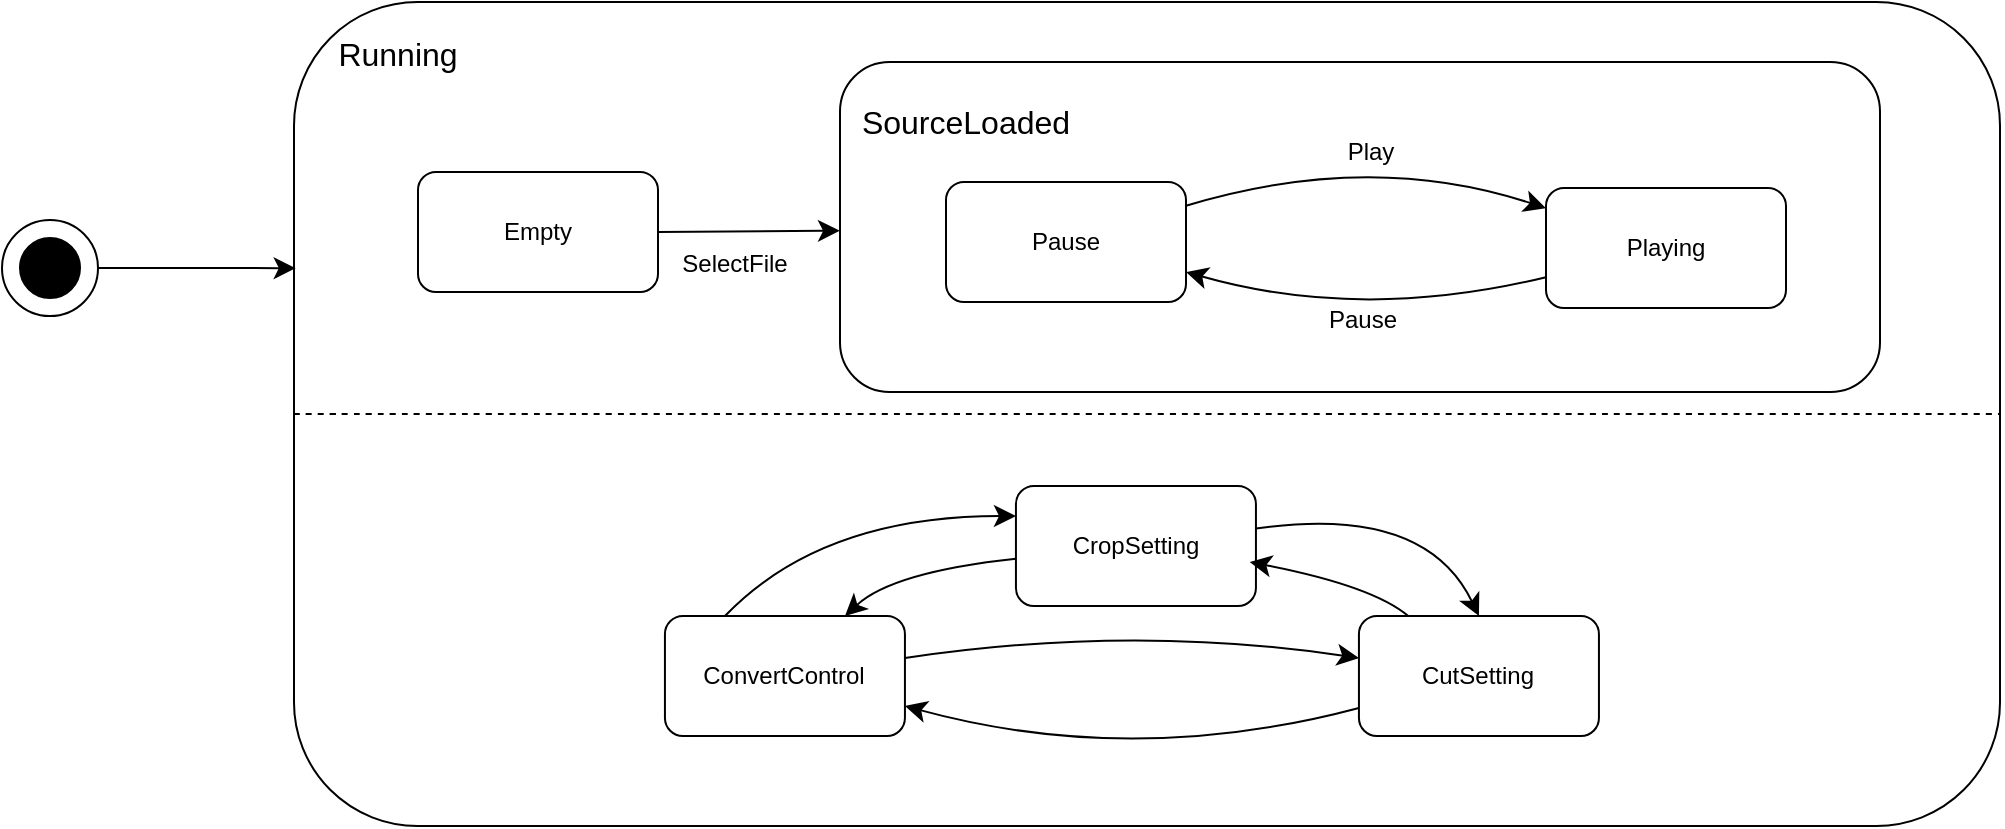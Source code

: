<mxfile version="24.0.1" type="device">
  <diagram name="ページ1" id="dcUX0jezCpNMTET4Tz9z">
    <mxGraphModel dx="1843" dy="1459" grid="0" gridSize="10" guides="1" tooltips="1" connect="1" arrows="1" fold="1" page="0" pageScale="1" pageWidth="827" pageHeight="1169" math="0" shadow="0">
      <root>
        <mxCell id="0" />
        <mxCell id="1" parent="0" />
        <mxCell id="JS2PPivTtY6yNMAOJMiy-23" value="" style="rounded=1;whiteSpace=wrap;html=1;" vertex="1" parent="1">
          <mxGeometry x="-155.0" y="-293" width="853" height="412" as="geometry" />
        </mxCell>
        <mxCell id="JS2PPivTtY6yNMAOJMiy-24" style="edgeStyle=none;curved=1;rounded=0;orthogonalLoop=1;jettySize=auto;html=1;exitX=1;exitY=0.5;exitDx=0;exitDy=0;fontSize=12;startSize=8;endSize=8;" edge="1" parent="1" source="JS2PPivTtY6yNMAOJMiy-2" target="JS2PPivTtY6yNMAOJMiy-3">
          <mxGeometry relative="1" as="geometry" />
        </mxCell>
        <mxCell id="JS2PPivTtY6yNMAOJMiy-25" value="SelectFile" style="edgeLabel;html=1;align=center;verticalAlign=middle;resizable=0;points=[];fontSize=12;" vertex="1" connectable="0" parent="JS2PPivTtY6yNMAOJMiy-24">
          <mxGeometry x="0.332" y="-3" relative="1" as="geometry">
            <mxPoint x="-23" y="13" as="offset" />
          </mxGeometry>
        </mxCell>
        <mxCell id="JS2PPivTtY6yNMAOJMiy-2" value="Empty" style="rounded=1;whiteSpace=wrap;html=1;" vertex="1" parent="1">
          <mxGeometry x="-93" y="-208" width="120" height="60" as="geometry" />
        </mxCell>
        <mxCell id="JS2PPivTtY6yNMAOJMiy-3" value="" style="rounded=1;whiteSpace=wrap;html=1;" vertex="1" parent="1">
          <mxGeometry x="118.0" y="-263" width="520" height="165" as="geometry" />
        </mxCell>
        <mxCell id="JS2PPivTtY6yNMAOJMiy-16" style="edgeStyle=none;curved=1;rounded=0;orthogonalLoop=1;jettySize=auto;html=1;entryX=0;entryY=0.25;entryDx=0;entryDy=0;fontSize=12;startSize=8;endSize=8;exitX=0.25;exitY=0;exitDx=0;exitDy=0;" edge="1" parent="1" source="JS2PPivTtY6yNMAOJMiy-4" target="JS2PPivTtY6yNMAOJMiy-6">
          <mxGeometry relative="1" as="geometry">
            <Array as="points">
              <mxPoint x="108.47" y="-36" />
            </Array>
          </mxGeometry>
        </mxCell>
        <mxCell id="JS2PPivTtY6yNMAOJMiy-19" style="edgeStyle=none;curved=1;rounded=0;orthogonalLoop=1;jettySize=auto;html=1;fontSize=12;startSize=8;endSize=8;" edge="1" parent="1" source="JS2PPivTtY6yNMAOJMiy-4" target="JS2PPivTtY6yNMAOJMiy-7">
          <mxGeometry relative="1" as="geometry">
            <Array as="points">
              <mxPoint x="263.47" y="18" />
            </Array>
          </mxGeometry>
        </mxCell>
        <mxCell id="JS2PPivTtY6yNMAOJMiy-4" value="ConvertControl" style="rounded=1;whiteSpace=wrap;html=1;" vertex="1" parent="1">
          <mxGeometry x="30.47" y="14" width="120" height="60" as="geometry" />
        </mxCell>
        <mxCell id="JS2PPivTtY6yNMAOJMiy-5" value="SourceLoaded" style="text;html=1;align=center;verticalAlign=middle;whiteSpace=wrap;rounded=0;fontSize=16;" vertex="1" parent="1">
          <mxGeometry x="151.0" y="-248" width="60" height="30" as="geometry" />
        </mxCell>
        <mxCell id="JS2PPivTtY6yNMAOJMiy-17" style="edgeStyle=none;curved=1;rounded=0;orthogonalLoop=1;jettySize=auto;html=1;entryX=0.5;entryY=0;entryDx=0;entryDy=0;fontSize=12;startSize=8;endSize=8;" edge="1" parent="1" source="JS2PPivTtY6yNMAOJMiy-6" target="JS2PPivTtY6yNMAOJMiy-7">
          <mxGeometry relative="1" as="geometry">
            <Array as="points">
              <mxPoint x="410.47" y="-42" />
            </Array>
          </mxGeometry>
        </mxCell>
        <mxCell id="JS2PPivTtY6yNMAOJMiy-22" style="edgeStyle=none;curved=1;rounded=0;orthogonalLoop=1;jettySize=auto;html=1;entryX=0.75;entryY=0;entryDx=0;entryDy=0;fontSize=12;startSize=8;endSize=8;" edge="1" parent="1" source="JS2PPivTtY6yNMAOJMiy-6" target="JS2PPivTtY6yNMAOJMiy-4">
          <mxGeometry relative="1" as="geometry">
            <Array as="points">
              <mxPoint x="144.47" y="-8" />
            </Array>
          </mxGeometry>
        </mxCell>
        <mxCell id="JS2PPivTtY6yNMAOJMiy-6" value="CropSetting" style="rounded=1;whiteSpace=wrap;html=1;" vertex="1" parent="1">
          <mxGeometry x="205.97" y="-51" width="120" height="60" as="geometry" />
        </mxCell>
        <mxCell id="JS2PPivTtY6yNMAOJMiy-18" style="edgeStyle=none;curved=1;rounded=0;orthogonalLoop=1;jettySize=auto;html=1;entryX=1;entryY=0.75;entryDx=0;entryDy=0;fontSize=12;startSize=8;endSize=8;" edge="1" parent="1" source="JS2PPivTtY6yNMAOJMiy-7" target="JS2PPivTtY6yNMAOJMiy-4">
          <mxGeometry relative="1" as="geometry">
            <Array as="points">
              <mxPoint x="264.47" y="90" />
            </Array>
          </mxGeometry>
        </mxCell>
        <mxCell id="JS2PPivTtY6yNMAOJMiy-7" value="CutSetting" style="rounded=1;whiteSpace=wrap;html=1;" vertex="1" parent="1">
          <mxGeometry x="377.47" y="14" width="120" height="60" as="geometry" />
        </mxCell>
        <mxCell id="JS2PPivTtY6yNMAOJMiy-11" style="edgeStyle=none;curved=1;rounded=0;orthogonalLoop=1;jettySize=auto;html=1;fontSize=12;startSize=8;endSize=8;" edge="1" parent="1" source="JS2PPivTtY6yNMAOJMiy-8" target="JS2PPivTtY6yNMAOJMiy-9">
          <mxGeometry relative="1" as="geometry">
            <Array as="points">
              <mxPoint x="383" y="-219" />
            </Array>
          </mxGeometry>
        </mxCell>
        <mxCell id="JS2PPivTtY6yNMAOJMiy-14" value="Play" style="edgeLabel;html=1;align=center;verticalAlign=middle;resizable=0;points=[];fontSize=12;" vertex="1" connectable="0" parent="JS2PPivTtY6yNMAOJMiy-11">
          <mxGeometry x="0.214" y="-15" relative="1" as="geometry">
            <mxPoint x="-13" y="-19" as="offset" />
          </mxGeometry>
        </mxCell>
        <mxCell id="JS2PPivTtY6yNMAOJMiy-8" value="Pause" style="rounded=1;whiteSpace=wrap;html=1;" vertex="1" parent="1">
          <mxGeometry x="171.0" y="-203" width="120" height="60" as="geometry" />
        </mxCell>
        <mxCell id="JS2PPivTtY6yNMAOJMiy-13" style="edgeStyle=none;curved=1;rounded=0;orthogonalLoop=1;jettySize=auto;html=1;entryX=1;entryY=0.75;entryDx=0;entryDy=0;fontSize=12;startSize=8;endSize=8;" edge="1" parent="1" source="JS2PPivTtY6yNMAOJMiy-9" target="JS2PPivTtY6yNMAOJMiy-8">
          <mxGeometry relative="1" as="geometry">
            <Array as="points">
              <mxPoint x="379" y="-133" />
            </Array>
          </mxGeometry>
        </mxCell>
        <mxCell id="JS2PPivTtY6yNMAOJMiy-15" value="Pause" style="edgeLabel;html=1;align=center;verticalAlign=middle;resizable=0;points=[];fontSize=12;" vertex="1" connectable="0" parent="JS2PPivTtY6yNMAOJMiy-13">
          <mxGeometry x="-0.082" y="-8" relative="1" as="geometry">
            <mxPoint x="-7" y="9" as="offset" />
          </mxGeometry>
        </mxCell>
        <mxCell id="JS2PPivTtY6yNMAOJMiy-9" value="Playing" style="rounded=1;whiteSpace=wrap;html=1;" vertex="1" parent="1">
          <mxGeometry x="471" y="-200" width="120" height="60" as="geometry" />
        </mxCell>
        <mxCell id="JS2PPivTtY6yNMAOJMiy-20" style="edgeStyle=none;curved=1;rounded=0;orthogonalLoop=1;jettySize=auto;html=1;entryX=0.974;entryY=0.633;entryDx=0;entryDy=0;entryPerimeter=0;fontSize=12;startSize=8;endSize=8;" edge="1" parent="1" source="JS2PPivTtY6yNMAOJMiy-7" target="JS2PPivTtY6yNMAOJMiy-6">
          <mxGeometry relative="1" as="geometry">
            <Array as="points">
              <mxPoint x="384.47" y="-1" />
            </Array>
          </mxGeometry>
        </mxCell>
        <mxCell id="JS2PPivTtY6yNMAOJMiy-26" value="" style="endArrow=none;dashed=1;html=1;rounded=0;fontSize=12;startSize=8;endSize=8;curved=1;entryX=1;entryY=0.5;entryDx=0;entryDy=0;exitX=0;exitY=0.5;exitDx=0;exitDy=0;" edge="1" parent="1" source="JS2PPivTtY6yNMAOJMiy-23" target="JS2PPivTtY6yNMAOJMiy-23">
          <mxGeometry width="50" height="50" relative="1" as="geometry">
            <mxPoint x="474.47" y="-43" as="sourcePoint" />
            <mxPoint x="524.47" y="-93" as="targetPoint" />
          </mxGeometry>
        </mxCell>
        <mxCell id="JS2PPivTtY6yNMAOJMiy-27" value="Running" style="text;html=1;align=center;verticalAlign=middle;whiteSpace=wrap;rounded=0;fontSize=16;" vertex="1" parent="1">
          <mxGeometry x="-132.53" y="-282" width="60" height="30" as="geometry" />
        </mxCell>
        <mxCell id="JS2PPivTtY6yNMAOJMiy-30" value="" style="group" vertex="1" connectable="0" parent="1">
          <mxGeometry x="-301" y="-184" width="48" height="48" as="geometry" />
        </mxCell>
        <mxCell id="JS2PPivTtY6yNMAOJMiy-28" value="" style="ellipse;whiteSpace=wrap;html=1;aspect=fixed;" vertex="1" parent="JS2PPivTtY6yNMAOJMiy-30">
          <mxGeometry width="48" height="48" as="geometry" />
        </mxCell>
        <mxCell id="JS2PPivTtY6yNMAOJMiy-29" value="" style="ellipse;whiteSpace=wrap;html=1;fillColor=#000000;" vertex="1" parent="JS2PPivTtY6yNMAOJMiy-30">
          <mxGeometry x="9" y="9" width="30" height="30" as="geometry" />
        </mxCell>
        <mxCell id="JS2PPivTtY6yNMAOJMiy-31" style="edgeStyle=none;curved=1;rounded=0;orthogonalLoop=1;jettySize=auto;html=1;entryX=0.001;entryY=0.323;entryDx=0;entryDy=0;entryPerimeter=0;fontSize=12;startSize=8;endSize=8;" edge="1" parent="1" source="JS2PPivTtY6yNMAOJMiy-28" target="JS2PPivTtY6yNMAOJMiy-23">
          <mxGeometry relative="1" as="geometry" />
        </mxCell>
      </root>
    </mxGraphModel>
  </diagram>
</mxfile>
